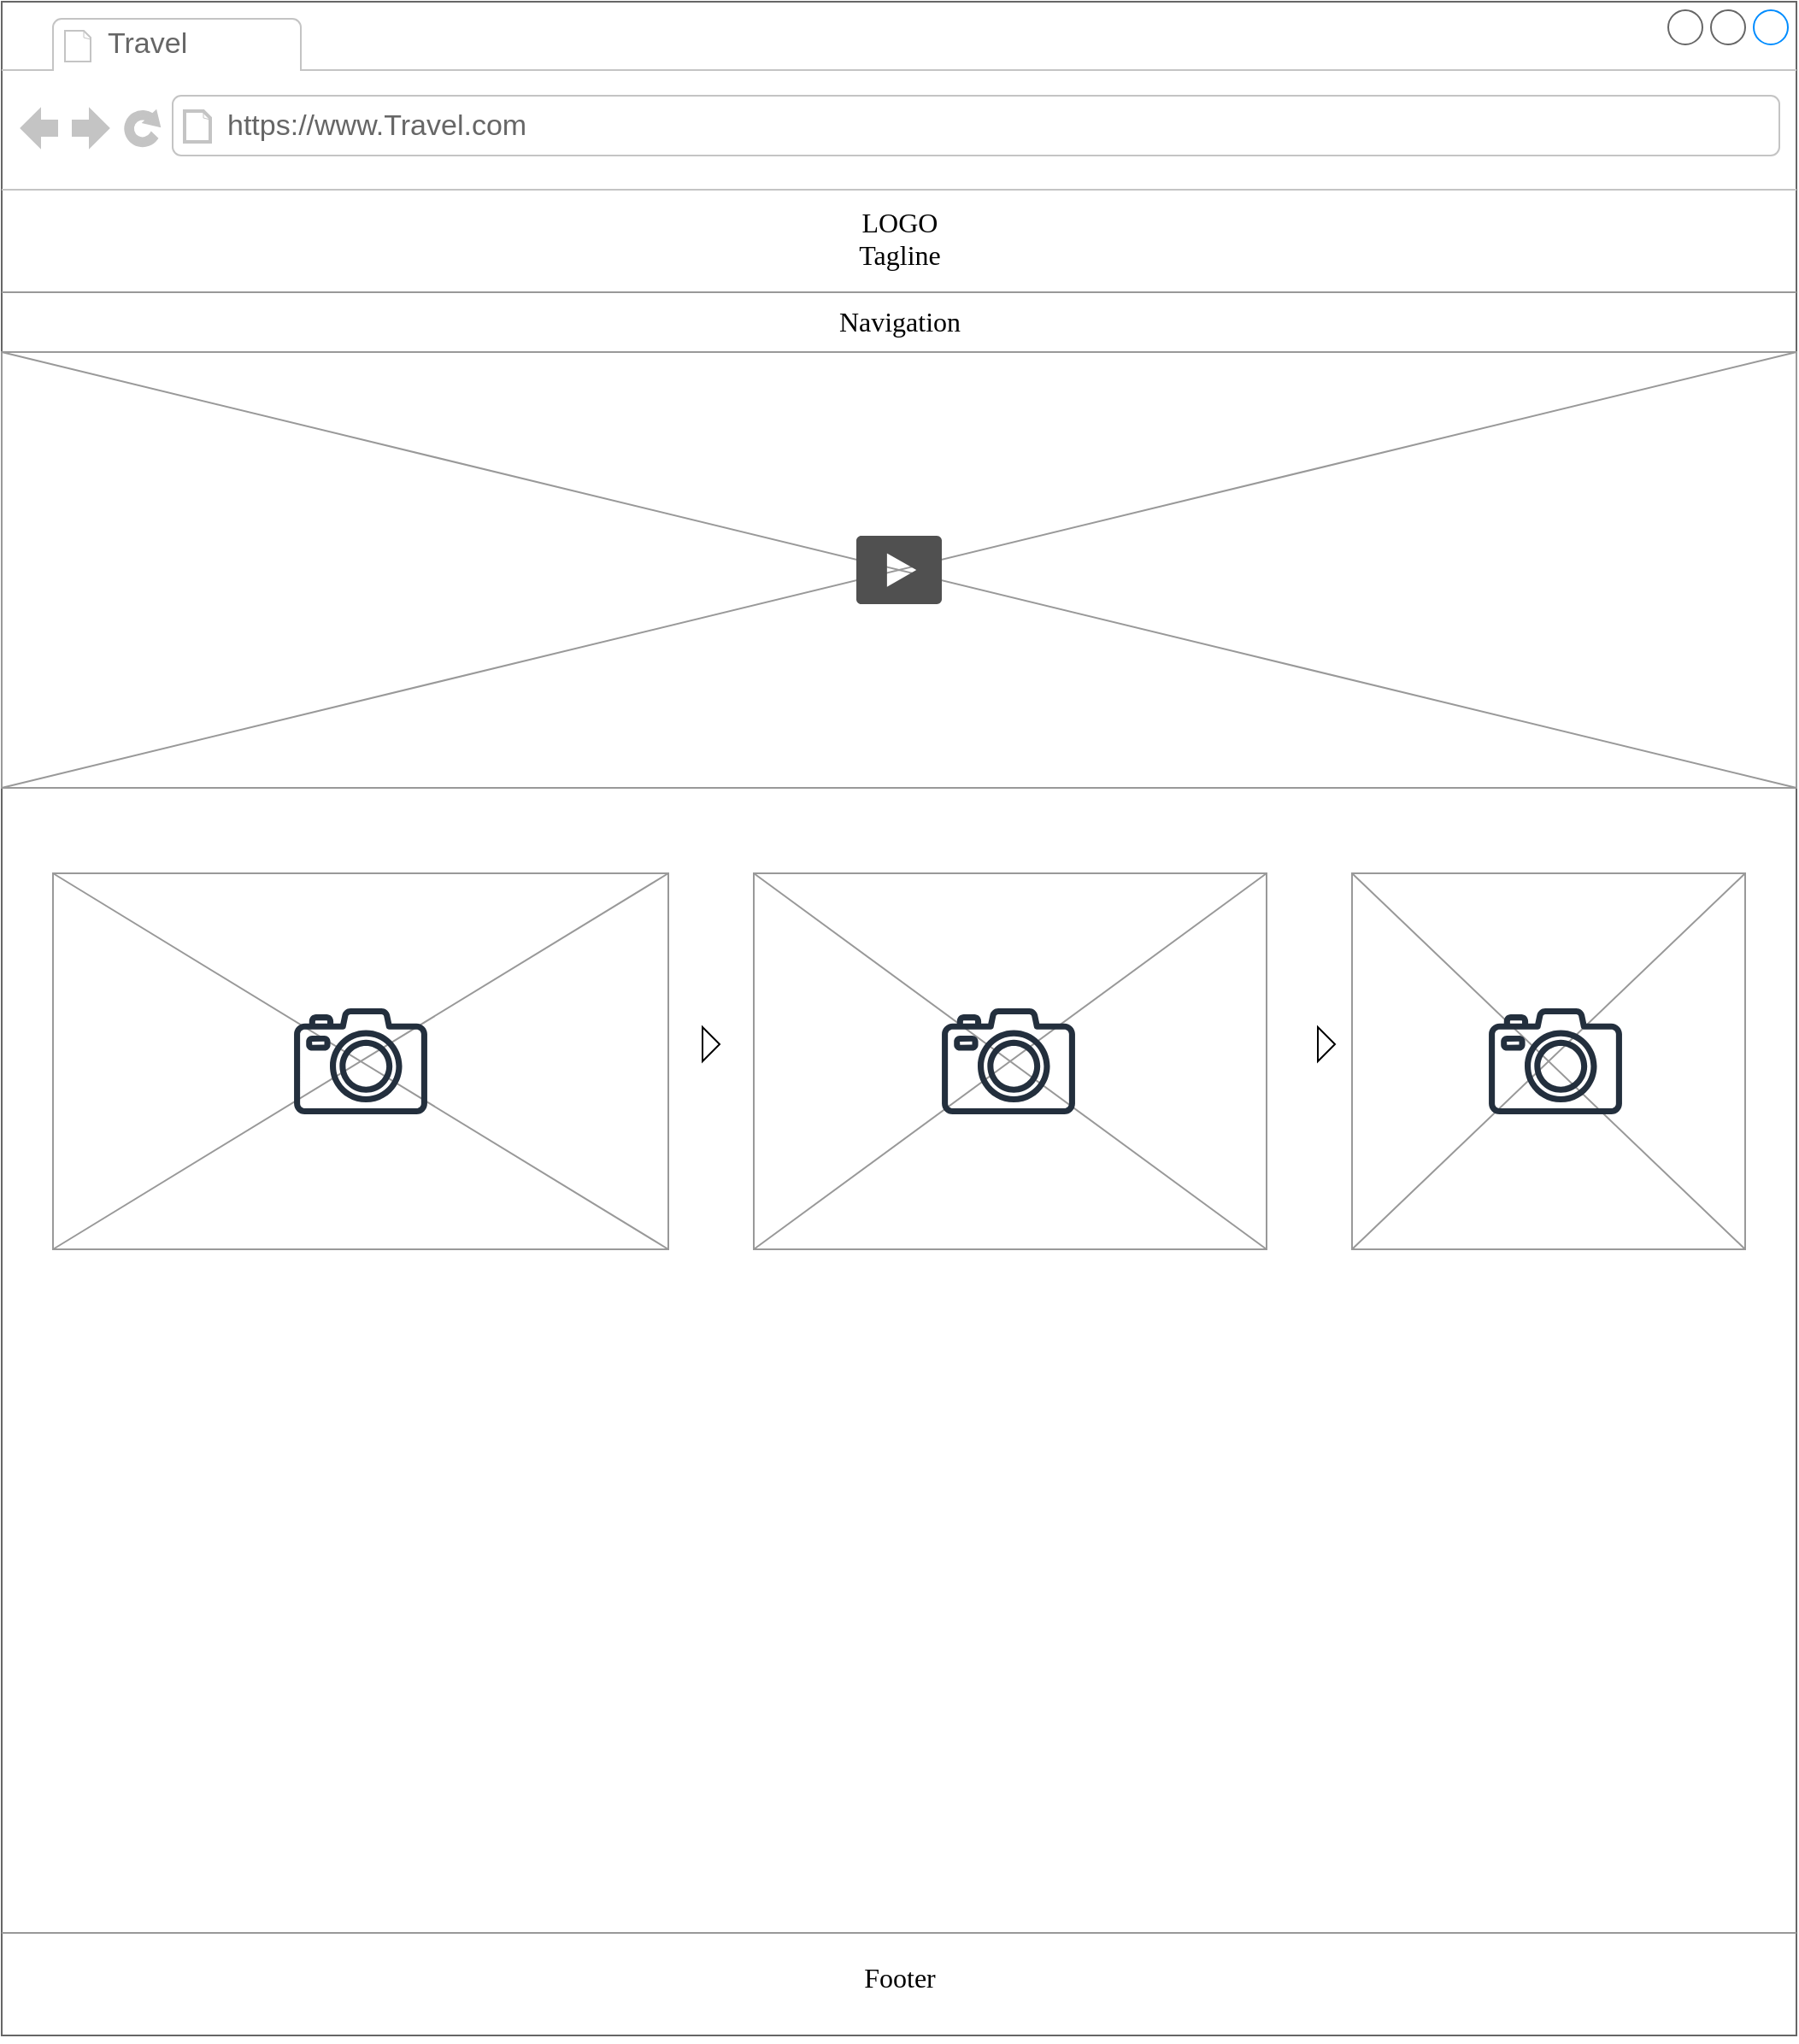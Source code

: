 <mxfile version="20.6.0" type="github">
  <diagram name="Page-1" id="2cc2dc42-3aac-f2a9-1cec-7a8b7cbee084">
    <mxGraphModel dx="3389" dy="1557" grid="1" gridSize="10" guides="1" tooltips="1" connect="1" arrows="1" fold="1" page="1" pageScale="1" pageWidth="1100" pageHeight="850" background="none" math="0" shadow="0">
      <root>
        <mxCell id="0" />
        <mxCell id="1" parent="0" />
        <mxCell id="7026571954dc6520-1" value="" style="strokeWidth=1;shadow=0;dashed=0;align=center;html=1;shape=mxgraph.mockup.containers.browserWindow;rSize=0;strokeColor=#666666;mainText=,;recursiveResize=0;rounded=0;labelBackgroundColor=none;fontFamily=Verdana;fontSize=12" parent="1" vertex="1">
          <mxGeometry x="30" y="20" width="1050" height="1190" as="geometry" />
        </mxCell>
        <mxCell id="7026571954dc6520-2" value="Travel&amp;nbsp;" style="strokeWidth=1;shadow=0;dashed=0;align=center;html=1;shape=mxgraph.mockup.containers.anchor;fontSize=17;fontColor=#666666;align=left;" parent="7026571954dc6520-1" vertex="1">
          <mxGeometry x="60" y="12" width="110" height="26" as="geometry" />
        </mxCell>
        <mxCell id="7026571954dc6520-3" value="https://www.Travel.com" style="strokeWidth=1;shadow=0;dashed=0;align=center;html=1;shape=mxgraph.mockup.containers.anchor;rSize=0;fontSize=17;fontColor=#666666;align=left;" parent="7026571954dc6520-1" vertex="1">
          <mxGeometry x="130" y="60" width="250" height="26" as="geometry" />
        </mxCell>
        <mxCell id="7026571954dc6520-4" value="LOGO&lt;br style=&quot;font-size: 16px;&quot;&gt;&lt;div style=&quot;font-size: 16px;&quot;&gt;&lt;span style=&quot;background-color: initial; font-size: 16px;&quot;&gt;Tagline&lt;/span&gt;&lt;/div&gt;" style="text;html=1;points=[];align=center;verticalAlign=top;spacingTop=-4;fontSize=16;fontFamily=Verdana" parent="7026571954dc6520-1" vertex="1">
          <mxGeometry x="355" y="117" width="340" height="50" as="geometry" />
        </mxCell>
        <mxCell id="7026571954dc6520-15" value="" style="verticalLabelPosition=bottom;shadow=0;dashed=0;align=center;html=1;verticalAlign=top;strokeWidth=1;shape=mxgraph.mockup.markup.line;strokeColor=#999999;rounded=0;labelBackgroundColor=none;fillColor=#ffffff;fontFamily=Verdana;fontSize=12;fontColor=#000000;" parent="7026571954dc6520-1" vertex="1">
          <mxGeometry y="160" width="1050" height="20" as="geometry" />
        </mxCell>
        <mxCell id="7026571954dc6520-21" value="" style="verticalLabelPosition=bottom;shadow=0;dashed=0;align=center;html=1;verticalAlign=top;strokeWidth=1;shape=mxgraph.mockup.markup.line;strokeColor=#999999;rounded=0;labelBackgroundColor=none;fillColor=#ffffff;fontFamily=Verdana;fontSize=12;fontColor=#000000;" parent="7026571954dc6520-1" vertex="1">
          <mxGeometry y="195" width="1050" height="20" as="geometry" />
        </mxCell>
        <mxCell id="7026571954dc6520-22" value="" style="verticalLabelPosition=bottom;shadow=0;dashed=0;align=center;html=1;verticalAlign=top;strokeWidth=1;shape=mxgraph.mockup.graphics.simpleIcon;strokeColor=#999999;fillColor=#ffffff;rounded=0;labelBackgroundColor=none;fontFamily=Verdana;fontSize=12;fontColor=#000000;" parent="7026571954dc6520-1" vertex="1">
          <mxGeometry x="30" y="510" width="360" height="220" as="geometry" />
        </mxCell>
        <mxCell id="Y_7jnwVfbYOWg52Jq8---1" value="Navigation" style="text;html=1;points=[];align=center;verticalAlign=top;spacingTop=-4;fontSize=16;fontFamily=Verdana" vertex="1" parent="7026571954dc6520-1">
          <mxGeometry x="355" y="175" width="340" height="50" as="geometry" />
        </mxCell>
        <mxCell id="Y_7jnwVfbYOWg52Jq8---6" value="" style="verticalLabelPosition=bottom;shadow=0;dashed=0;align=center;html=1;verticalAlign=top;strokeWidth=1;shape=mxgraph.mockup.graphics.simpleIcon;strokeColor=#999999;fillColor=#ffffff;rounded=0;labelBackgroundColor=none;fontFamily=Verdana;fontSize=12;fontColor=#000000;" vertex="1" parent="7026571954dc6520-1">
          <mxGeometry x="440" y="510" width="300" height="220" as="geometry" />
        </mxCell>
        <mxCell id="Y_7jnwVfbYOWg52Jq8---54" value="" style="sketch=0;outlineConnect=0;fontColor=#232F3E;gradientColor=none;fillColor=#232F3D;strokeColor=none;dashed=0;verticalLabelPosition=bottom;verticalAlign=top;align=center;html=1;fontSize=12;fontStyle=0;aspect=fixed;pointerEvents=1;shape=mxgraph.aws4.camera2;" vertex="1" parent="Y_7jnwVfbYOWg52Jq8---6">
          <mxGeometry x="110" y="79" width="78" height="62" as="geometry" />
        </mxCell>
        <mxCell id="Y_7jnwVfbYOWg52Jq8---5" value="" style="verticalLabelPosition=bottom;shadow=0;dashed=0;align=center;html=1;verticalAlign=top;strokeWidth=1;shape=mxgraph.mockup.graphics.simpleIcon;strokeColor=#999999;fillColor=#ffffff;rounded=0;labelBackgroundColor=none;fontFamily=Verdana;fontSize=12;fontColor=#000000;" vertex="1" parent="7026571954dc6520-1">
          <mxGeometry x="790" y="510" width="230" height="220" as="geometry" />
        </mxCell>
        <mxCell id="Y_7jnwVfbYOWg52Jq8---10" value="Footer" style="text;html=1;points=[];align=center;verticalAlign=top;spacingTop=-4;fontSize=16;fontFamily=Verdana" vertex="1" parent="7026571954dc6520-1">
          <mxGeometry x="355" y="1144" width="340" height="50" as="geometry" />
        </mxCell>
        <mxCell id="Y_7jnwVfbYOWg52Jq8---9" value="" style="verticalLabelPosition=bottom;shadow=0;dashed=0;align=center;html=1;verticalAlign=top;strokeWidth=1;shape=mxgraph.mockup.markup.line;strokeColor=#999999;rounded=0;labelBackgroundColor=none;fillColor=#ffffff;fontFamily=Verdana;fontSize=12;fontColor=#000000;" vertex="1" parent="7026571954dc6520-1">
          <mxGeometry y="1120" width="1050" height="20" as="geometry" />
        </mxCell>
        <mxCell id="Y_7jnwVfbYOWg52Jq8---8" value="&lt;div style=&quot;text-align: justify;&quot;&gt;Heading&lt;/div&gt;" style="text;whiteSpace=wrap;html=1;fontSize=16;" vertex="1" parent="7026571954dc6520-1">
          <mxGeometry x="10" y="403" width="560" height="100" as="geometry" />
        </mxCell>
        <mxCell id="Y_7jnwVfbYOWg52Jq8---14" style="edgeStyle=orthogonalEdgeStyle;rounded=0;orthogonalLoop=1;jettySize=auto;html=1;exitX=0.5;exitY=1;exitDx=0;exitDy=0;fontSize=16;" edge="1" parent="7026571954dc6520-1">
          <mxGeometry relative="1" as="geometry">
            <mxPoint x="195" y="500" as="sourcePoint" />
            <mxPoint x="195" y="500" as="targetPoint" />
          </mxGeometry>
        </mxCell>
        <mxCell id="Y_7jnwVfbYOWg52Jq8---20" value="" style="triangle;whiteSpace=wrap;html=1;fontSize=16;" vertex="1" parent="7026571954dc6520-1">
          <mxGeometry x="770" y="600" width="10" height="20" as="geometry" />
        </mxCell>
        <mxCell id="Y_7jnwVfbYOWg52Jq8---21" value="" style="triangle;whiteSpace=wrap;html=1;fontSize=16;" vertex="1" parent="7026571954dc6520-1">
          <mxGeometry x="410" y="600" width="10" height="20" as="geometry" />
        </mxCell>
        <mxCell id="Y_7jnwVfbYOWg52Jq8---36" value="" style="sketch=0;outlineConnect=0;fontColor=#232F3E;gradientColor=none;fillColor=#232F3D;strokeColor=none;dashed=0;verticalLabelPosition=bottom;verticalAlign=top;align=center;html=1;fontSize=12;fontStyle=0;aspect=fixed;pointerEvents=1;shape=mxgraph.aws4.camera2;" vertex="1" parent="7026571954dc6520-1">
          <mxGeometry x="171" y="589" width="78" height="62" as="geometry" />
        </mxCell>
        <mxCell id="Y_7jnwVfbYOWg52Jq8---55" value="" style="sketch=0;outlineConnect=0;fontColor=#232F3E;gradientColor=none;fillColor=#232F3D;strokeColor=none;dashed=0;verticalLabelPosition=bottom;verticalAlign=top;align=center;html=1;fontSize=12;fontStyle=0;aspect=fixed;pointerEvents=1;shape=mxgraph.aws4.camera2;" vertex="1" parent="7026571954dc6520-1">
          <mxGeometry x="870" y="589" width="78" height="62" as="geometry" />
        </mxCell>
        <mxCell id="Y_7jnwVfbYOWg52Jq8---3" value="" style="verticalLabelPosition=bottom;shadow=0;dashed=0;align=center;html=1;verticalAlign=top;strokeWidth=1;shape=mxgraph.mockup.graphics.simpleIcon;strokeColor=#999999;fillColor=#ffffff;rounded=0;labelBackgroundColor=none;fontFamily=Verdana;fontSize=12;fontColor=#000000;" vertex="1" parent="1">
          <mxGeometry x="30" y="225" width="1050" height="255" as="geometry" />
        </mxCell>
        <mxCell id="Y_7jnwVfbYOWg52Jq8---11" value="" style="sketch=0;pointerEvents=1;shadow=0;dashed=0;html=1;strokeColor=none;fillColor=#505050;labelPosition=center;verticalLabelPosition=bottom;verticalAlign=top;outlineConnect=0;align=center;shape=mxgraph.office.concepts.video_play;fontSize=16;" vertex="1" parent="1">
          <mxGeometry x="530" y="332.5" width="50" height="40" as="geometry" />
        </mxCell>
      </root>
    </mxGraphModel>
  </diagram>
</mxfile>
